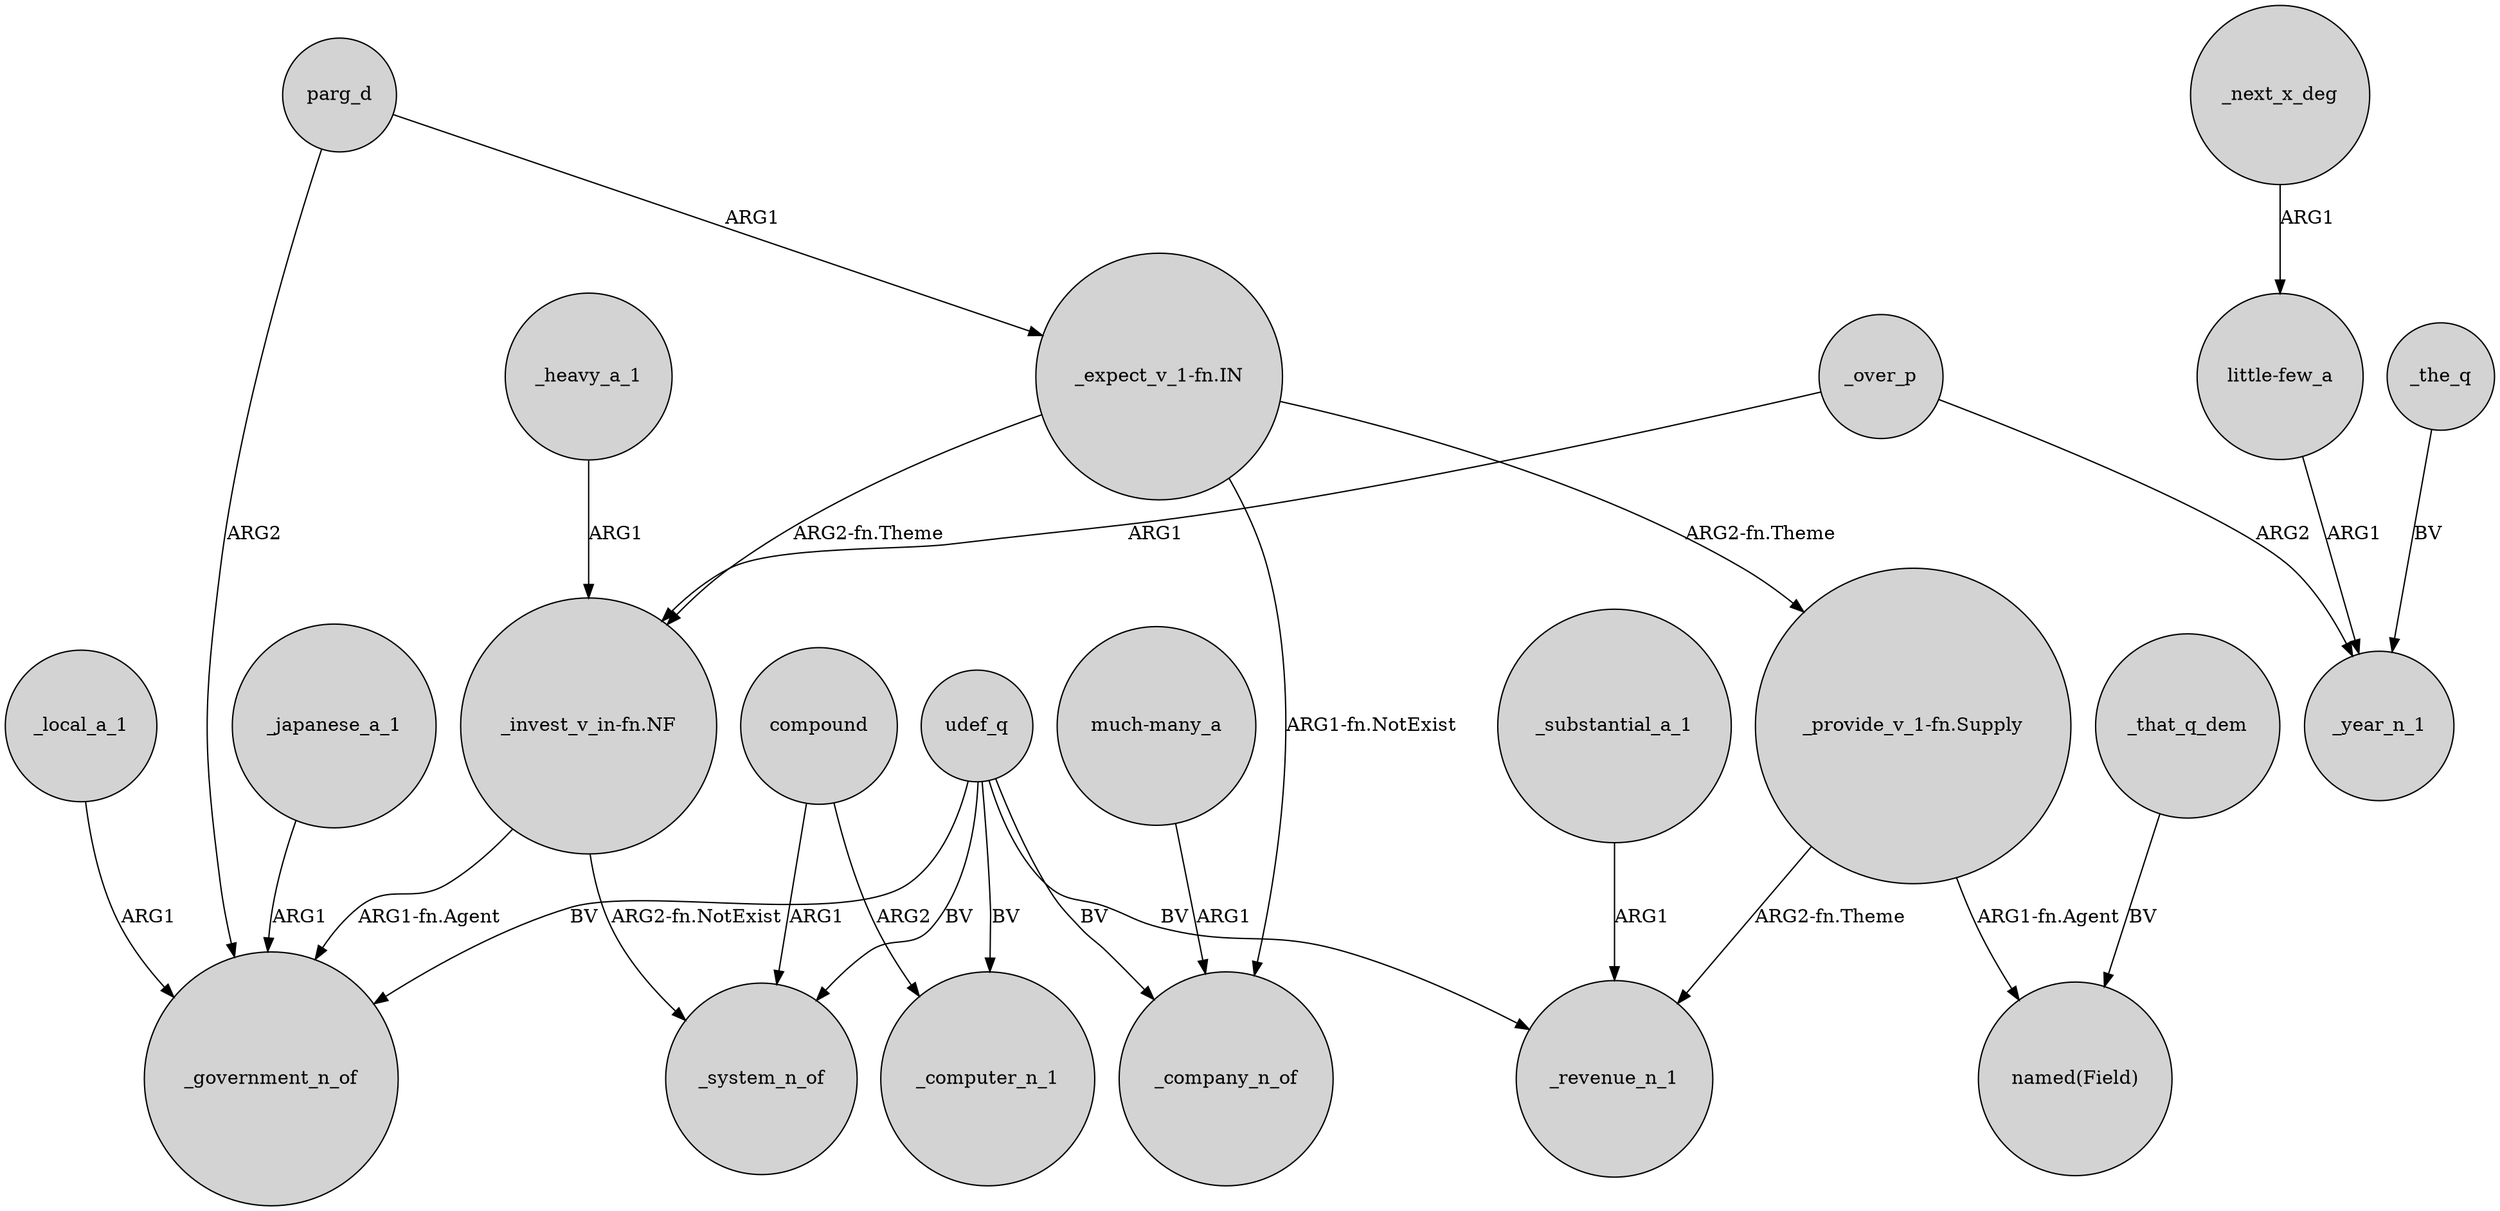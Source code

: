 digraph {
	node [shape=circle style=filled]
	_over_p -> "_invest_v_in-fn.NF" [label=ARG1]
	"_expect_v_1-fn.IN" -> "_invest_v_in-fn.NF" [label="ARG2-fn.Theme"]
	udef_q -> _government_n_of [label=BV]
	compound -> _system_n_of [label=ARG1]
	"_expect_v_1-fn.IN" -> _company_n_of [label="ARG1-fn.NotExist"]
	_japanese_a_1 -> _government_n_of [label=ARG1]
	udef_q -> _system_n_of [label=BV]
	udef_q -> _computer_n_1 [label=BV]
	"_provide_v_1-fn.Supply" -> "named(Field)" [label="ARG1-fn.Agent"]
	compound -> _computer_n_1 [label=ARG2]
	_local_a_1 -> _government_n_of [label=ARG1]
	_next_x_deg -> "little-few_a" [label=ARG1]
	"much-many_a" -> _company_n_of [label=ARG1]
	udef_q -> _revenue_n_1 [label=BV]
	parg_d -> _government_n_of [label=ARG2]
	"_invest_v_in-fn.NF" -> _system_n_of [label="ARG2-fn.NotExist"]
	"_expect_v_1-fn.IN" -> "_provide_v_1-fn.Supply" [label="ARG2-fn.Theme"]
	_heavy_a_1 -> "_invest_v_in-fn.NF" [label=ARG1]
	parg_d -> "_expect_v_1-fn.IN" [label=ARG1]
	"little-few_a" -> _year_n_1 [label=ARG1]
	_substantial_a_1 -> _revenue_n_1 [label=ARG1]
	_the_q -> _year_n_1 [label=BV]
	_over_p -> _year_n_1 [label=ARG2]
	"_invest_v_in-fn.NF" -> _government_n_of [label="ARG1-fn.Agent"]
	"_provide_v_1-fn.Supply" -> _revenue_n_1 [label="ARG2-fn.Theme"]
	udef_q -> _company_n_of [label=BV]
	_that_q_dem -> "named(Field)" [label=BV]
}
